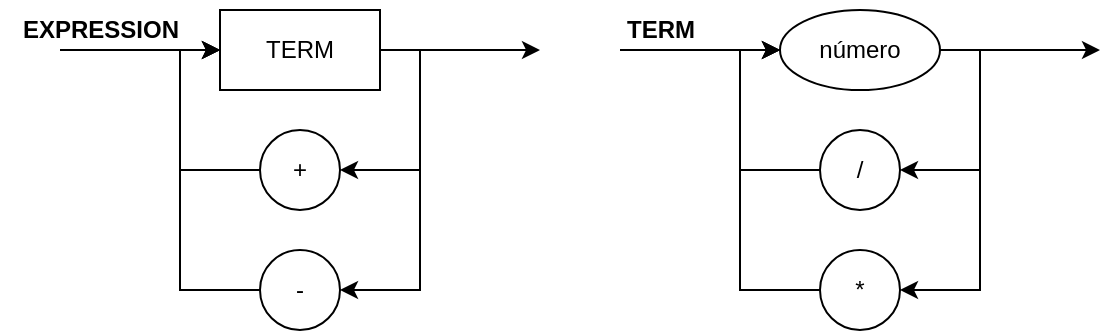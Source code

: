 <mxfile version="21.6.8" type="device">
  <diagram name="Page-1" id="iuqqwLz7BkI-607aGv1n">
    <mxGraphModel dx="1987" dy="703" grid="1" gridSize="10" guides="1" tooltips="1" connect="1" arrows="1" fold="1" page="1" pageScale="1" pageWidth="850" pageHeight="1100" background="#ffffff" math="0" shadow="0">
      <root>
        <mxCell id="0" />
        <mxCell id="1" parent="0" />
        <mxCell id="JjR7XPa_TNz4uC49e-ML-5" style="edgeStyle=orthogonalEdgeStyle;rounded=0;orthogonalLoop=1;jettySize=auto;html=1;entryX=1;entryY=0.5;entryDx=0;entryDy=0;" edge="1" parent="1" source="JjR7XPa_TNz4uC49e-ML-1" target="JjR7XPa_TNz4uC49e-ML-2">
          <mxGeometry relative="1" as="geometry">
            <Array as="points">
              <mxPoint x="460" y="380" />
              <mxPoint x="460" y="440" />
            </Array>
          </mxGeometry>
        </mxCell>
        <mxCell id="JjR7XPa_TNz4uC49e-ML-6" style="edgeStyle=orthogonalEdgeStyle;rounded=0;orthogonalLoop=1;jettySize=auto;html=1;entryX=1;entryY=0.5;entryDx=0;entryDy=0;" edge="1" parent="1" source="JjR7XPa_TNz4uC49e-ML-1" target="JjR7XPa_TNz4uC49e-ML-3">
          <mxGeometry relative="1" as="geometry">
            <Array as="points">
              <mxPoint x="460" y="380" />
              <mxPoint x="460" y="500" />
            </Array>
          </mxGeometry>
        </mxCell>
        <mxCell id="JjR7XPa_TNz4uC49e-ML-10" style="edgeStyle=orthogonalEdgeStyle;rounded=0;orthogonalLoop=1;jettySize=auto;html=1;" edge="1" parent="1" source="JjR7XPa_TNz4uC49e-ML-1">
          <mxGeometry relative="1" as="geometry">
            <mxPoint x="520" y="380" as="targetPoint" />
          </mxGeometry>
        </mxCell>
        <mxCell id="JjR7XPa_TNz4uC49e-ML-1" value="número" style="ellipse;whiteSpace=wrap;html=1;" vertex="1" parent="1">
          <mxGeometry x="360" y="360" width="80" height="40" as="geometry" />
        </mxCell>
        <mxCell id="JjR7XPa_TNz4uC49e-ML-8" style="edgeStyle=orthogonalEdgeStyle;rounded=0;orthogonalLoop=1;jettySize=auto;html=1;entryX=0;entryY=0.5;entryDx=0;entryDy=0;" edge="1" parent="1" source="JjR7XPa_TNz4uC49e-ML-2" target="JjR7XPa_TNz4uC49e-ML-1">
          <mxGeometry relative="1" as="geometry">
            <Array as="points">
              <mxPoint x="340" y="440" />
              <mxPoint x="340" y="380" />
            </Array>
          </mxGeometry>
        </mxCell>
        <mxCell id="JjR7XPa_TNz4uC49e-ML-2" value="/" style="ellipse;whiteSpace=wrap;html=1;" vertex="1" parent="1">
          <mxGeometry x="380" y="420" width="40" height="40" as="geometry" />
        </mxCell>
        <mxCell id="JjR7XPa_TNz4uC49e-ML-7" style="edgeStyle=orthogonalEdgeStyle;rounded=0;orthogonalLoop=1;jettySize=auto;html=1;entryX=0;entryY=0.5;entryDx=0;entryDy=0;" edge="1" parent="1" source="JjR7XPa_TNz4uC49e-ML-3" target="JjR7XPa_TNz4uC49e-ML-1">
          <mxGeometry relative="1" as="geometry">
            <Array as="points">
              <mxPoint x="340" y="500" />
              <mxPoint x="340" y="380" />
            </Array>
          </mxGeometry>
        </mxCell>
        <mxCell id="JjR7XPa_TNz4uC49e-ML-3" value="*" style="ellipse;whiteSpace=wrap;html=1;" vertex="1" parent="1">
          <mxGeometry x="380" y="480" width="40" height="40" as="geometry" />
        </mxCell>
        <mxCell id="JjR7XPa_TNz4uC49e-ML-9" value="" style="endArrow=classic;html=1;rounded=0;entryX=0;entryY=0.5;entryDx=0;entryDy=0;" edge="1" parent="1" target="JjR7XPa_TNz4uC49e-ML-1">
          <mxGeometry width="50" height="50" relative="1" as="geometry">
            <mxPoint x="280" y="380" as="sourcePoint" />
            <mxPoint x="580" y="450" as="targetPoint" />
          </mxGeometry>
        </mxCell>
        <mxCell id="JjR7XPa_TNz4uC49e-ML-11" value="TERM" style="text;html=1;align=center;verticalAlign=middle;resizable=0;points=[];autosize=1;strokeColor=none;fillColor=none;fontStyle=1" vertex="1" parent="1">
          <mxGeometry x="270" y="355" width="60" height="30" as="geometry" />
        </mxCell>
        <mxCell id="JjR7XPa_TNz4uC49e-ML-12" style="edgeStyle=orthogonalEdgeStyle;rounded=0;orthogonalLoop=1;jettySize=auto;html=1;entryX=1;entryY=0.5;entryDx=0;entryDy=0;" edge="1" parent="1" target="JjR7XPa_TNz4uC49e-ML-17">
          <mxGeometry relative="1" as="geometry">
            <Array as="points">
              <mxPoint x="180" y="380" />
              <mxPoint x="180" y="440" />
            </Array>
            <mxPoint x="160" y="380" as="sourcePoint" />
          </mxGeometry>
        </mxCell>
        <mxCell id="JjR7XPa_TNz4uC49e-ML-13" style="edgeStyle=orthogonalEdgeStyle;rounded=0;orthogonalLoop=1;jettySize=auto;html=1;entryX=1;entryY=0.5;entryDx=0;entryDy=0;" edge="1" parent="1" target="JjR7XPa_TNz4uC49e-ML-19">
          <mxGeometry relative="1" as="geometry">
            <Array as="points">
              <mxPoint x="180" y="380" />
              <mxPoint x="180" y="500" />
            </Array>
            <mxPoint x="160" y="380" as="sourcePoint" />
          </mxGeometry>
        </mxCell>
        <mxCell id="JjR7XPa_TNz4uC49e-ML-14" style="edgeStyle=orthogonalEdgeStyle;rounded=0;orthogonalLoop=1;jettySize=auto;html=1;" edge="1" parent="1">
          <mxGeometry relative="1" as="geometry">
            <mxPoint x="240" y="380" as="targetPoint" />
            <mxPoint x="160" y="380" as="sourcePoint" />
          </mxGeometry>
        </mxCell>
        <mxCell id="JjR7XPa_TNz4uC49e-ML-16" style="edgeStyle=orthogonalEdgeStyle;rounded=0;orthogonalLoop=1;jettySize=auto;html=1;entryX=0;entryY=0.5;entryDx=0;entryDy=0;" edge="1" parent="1" source="JjR7XPa_TNz4uC49e-ML-17">
          <mxGeometry relative="1" as="geometry">
            <Array as="points">
              <mxPoint x="60" y="440" />
              <mxPoint x="60" y="380" />
            </Array>
            <mxPoint x="80" y="380" as="targetPoint" />
          </mxGeometry>
        </mxCell>
        <mxCell id="JjR7XPa_TNz4uC49e-ML-17" value="+" style="ellipse;whiteSpace=wrap;html=1;" vertex="1" parent="1">
          <mxGeometry x="100" y="420" width="40" height="40" as="geometry" />
        </mxCell>
        <mxCell id="JjR7XPa_TNz4uC49e-ML-18" style="edgeStyle=orthogonalEdgeStyle;rounded=0;orthogonalLoop=1;jettySize=auto;html=1;entryX=0;entryY=0.5;entryDx=0;entryDy=0;" edge="1" parent="1" source="JjR7XPa_TNz4uC49e-ML-19">
          <mxGeometry relative="1" as="geometry">
            <Array as="points">
              <mxPoint x="60" y="500" />
              <mxPoint x="60" y="380" />
            </Array>
            <mxPoint x="80" y="380" as="targetPoint" />
          </mxGeometry>
        </mxCell>
        <mxCell id="JjR7XPa_TNz4uC49e-ML-19" value="-" style="ellipse;whiteSpace=wrap;html=1;" vertex="1" parent="1">
          <mxGeometry x="100" y="480" width="40" height="40" as="geometry" />
        </mxCell>
        <mxCell id="JjR7XPa_TNz4uC49e-ML-20" value="" style="endArrow=classic;html=1;rounded=0;entryX=0;entryY=0.5;entryDx=0;entryDy=0;" edge="1" parent="1">
          <mxGeometry width="50" height="50" relative="1" as="geometry">
            <mxPoint y="380" as="sourcePoint" />
            <mxPoint x="80" y="380" as="targetPoint" />
          </mxGeometry>
        </mxCell>
        <mxCell id="JjR7XPa_TNz4uC49e-ML-21" value="EXPRESSION" style="text;html=1;align=center;verticalAlign=middle;resizable=0;points=[];autosize=1;strokeColor=none;fillColor=none;fontStyle=1" vertex="1" parent="1">
          <mxGeometry x="-30" y="355" width="100" height="30" as="geometry" />
        </mxCell>
        <mxCell id="JjR7XPa_TNz4uC49e-ML-22" value="TERM" style="rounded=0;whiteSpace=wrap;html=1;" vertex="1" parent="1">
          <mxGeometry x="80" y="360" width="80" height="40" as="geometry" />
        </mxCell>
      </root>
    </mxGraphModel>
  </diagram>
</mxfile>
